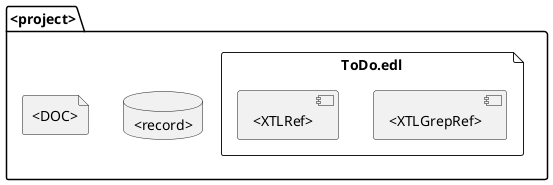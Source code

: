 @startuml



folder "<project>" {

  database "<record>" as objrec {
  }

  file "<DOC>" as DOC {
  }

  file "ToDo.edl" as ToDo_edl {
    
    component "<XTLGrepRef>" as xtlgrepref {
    }
    component "<XTLRef>" as xtlref {
    }
  }

}



@enduml
